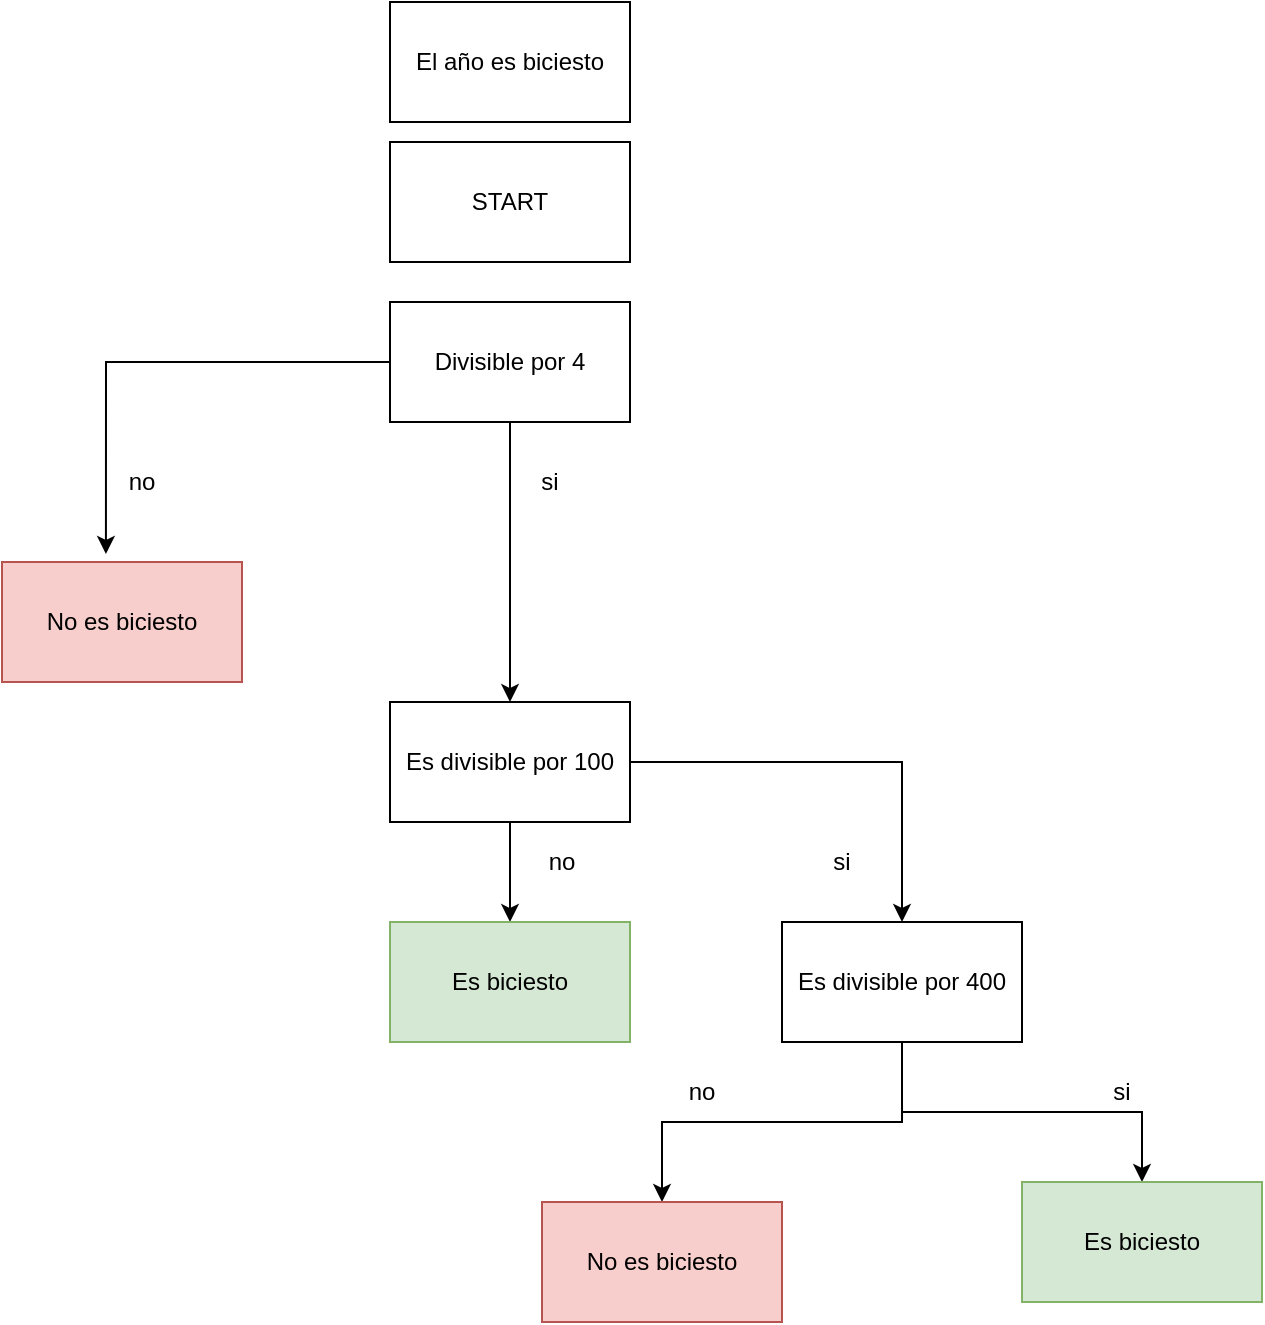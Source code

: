 <mxfile version="14.9.8" type="github">
  <diagram id="g5jMb7HpO-AHkic2RKpR" name="Page-1">
    <mxGraphModel dx="1320" dy="482" grid="1" gridSize="10" guides="1" tooltips="1" connect="1" arrows="1" fold="1" page="1" pageScale="1" pageWidth="827" pageHeight="1169" math="0" shadow="0">
      <root>
        <mxCell id="0" />
        <mxCell id="1" parent="0" />
        <mxCell id="a2o3oEvBNjE2nXLNJ3qG-1" value="El año es biciesto" style="rounded=0;whiteSpace=wrap;html=1;" vertex="1" parent="1">
          <mxGeometry x="354" y="40" width="120" height="60" as="geometry" />
        </mxCell>
        <mxCell id="a2o3oEvBNjE2nXLNJ3qG-2" value="START" style="rounded=0;whiteSpace=wrap;html=1;" vertex="1" parent="1">
          <mxGeometry x="354" y="110" width="120" height="60" as="geometry" />
        </mxCell>
        <mxCell id="a2o3oEvBNjE2nXLNJ3qG-6" style="edgeStyle=orthogonalEdgeStyle;rounded=0;orthogonalLoop=1;jettySize=auto;html=1;entryX=0.433;entryY=-0.067;entryDx=0;entryDy=0;entryPerimeter=0;" edge="1" parent="1" source="a2o3oEvBNjE2nXLNJ3qG-3" target="a2o3oEvBNjE2nXLNJ3qG-4">
          <mxGeometry relative="1" as="geometry" />
        </mxCell>
        <mxCell id="a2o3oEvBNjE2nXLNJ3qG-7" style="edgeStyle=orthogonalEdgeStyle;rounded=0;orthogonalLoop=1;jettySize=auto;html=1;entryX=0.5;entryY=0;entryDx=0;entryDy=0;" edge="1" parent="1" source="a2o3oEvBNjE2nXLNJ3qG-3" target="a2o3oEvBNjE2nXLNJ3qG-5">
          <mxGeometry relative="1" as="geometry" />
        </mxCell>
        <mxCell id="a2o3oEvBNjE2nXLNJ3qG-3" value="Divisible por 4" style="rounded=0;whiteSpace=wrap;html=1;" vertex="1" parent="1">
          <mxGeometry x="354" y="190" width="120" height="60" as="geometry" />
        </mxCell>
        <mxCell id="a2o3oEvBNjE2nXLNJ3qG-4" value="No es biciesto" style="rounded=0;whiteSpace=wrap;html=1;fillColor=#f8cecc;strokeColor=#b85450;" vertex="1" parent="1">
          <mxGeometry x="160" y="320" width="120" height="60" as="geometry" />
        </mxCell>
        <mxCell id="a2o3oEvBNjE2nXLNJ3qG-13" style="edgeStyle=orthogonalEdgeStyle;rounded=0;orthogonalLoop=1;jettySize=auto;html=1;entryX=0.5;entryY=0;entryDx=0;entryDy=0;" edge="1" parent="1" source="a2o3oEvBNjE2nXLNJ3qG-5" target="a2o3oEvBNjE2nXLNJ3qG-11">
          <mxGeometry relative="1" as="geometry" />
        </mxCell>
        <mxCell id="a2o3oEvBNjE2nXLNJ3qG-14" style="edgeStyle=orthogonalEdgeStyle;rounded=0;orthogonalLoop=1;jettySize=auto;html=1;" edge="1" parent="1" source="a2o3oEvBNjE2nXLNJ3qG-5" target="a2o3oEvBNjE2nXLNJ3qG-12">
          <mxGeometry relative="1" as="geometry" />
        </mxCell>
        <mxCell id="a2o3oEvBNjE2nXLNJ3qG-5" value="Es divisible por 100" style="rounded=0;whiteSpace=wrap;html=1;" vertex="1" parent="1">
          <mxGeometry x="354" y="390" width="120" height="60" as="geometry" />
        </mxCell>
        <mxCell id="a2o3oEvBNjE2nXLNJ3qG-8" value="si" style="text;html=1;strokeColor=none;fillColor=none;align=center;verticalAlign=middle;whiteSpace=wrap;rounded=0;" vertex="1" parent="1">
          <mxGeometry x="414" y="270" width="40" height="20" as="geometry" />
        </mxCell>
        <mxCell id="a2o3oEvBNjE2nXLNJ3qG-9" value="no" style="text;html=1;strokeColor=none;fillColor=none;align=center;verticalAlign=middle;whiteSpace=wrap;rounded=0;" vertex="1" parent="1">
          <mxGeometry x="210" y="270" width="40" height="20" as="geometry" />
        </mxCell>
        <mxCell id="a2o3oEvBNjE2nXLNJ3qG-11" value="Es biciesto" style="rounded=0;whiteSpace=wrap;html=1;fillColor=#d5e8d4;strokeColor=#82b366;" vertex="1" parent="1">
          <mxGeometry x="354" y="500" width="120" height="60" as="geometry" />
        </mxCell>
        <mxCell id="a2o3oEvBNjE2nXLNJ3qG-22" style="edgeStyle=orthogonalEdgeStyle;rounded=0;orthogonalLoop=1;jettySize=auto;html=1;" edge="1" parent="1" source="a2o3oEvBNjE2nXLNJ3qG-12" target="a2o3oEvBNjE2nXLNJ3qG-20">
          <mxGeometry relative="1" as="geometry" />
        </mxCell>
        <mxCell id="a2o3oEvBNjE2nXLNJ3qG-23" style="edgeStyle=orthogonalEdgeStyle;rounded=0;orthogonalLoop=1;jettySize=auto;html=1;" edge="1" parent="1" source="a2o3oEvBNjE2nXLNJ3qG-12" target="a2o3oEvBNjE2nXLNJ3qG-21">
          <mxGeometry relative="1" as="geometry" />
        </mxCell>
        <mxCell id="a2o3oEvBNjE2nXLNJ3qG-12" value="Es divisible por 400" style="rounded=0;whiteSpace=wrap;html=1;" vertex="1" parent="1">
          <mxGeometry x="550" y="500" width="120" height="60" as="geometry" />
        </mxCell>
        <mxCell id="a2o3oEvBNjE2nXLNJ3qG-18" value="no" style="text;html=1;strokeColor=none;fillColor=none;align=center;verticalAlign=middle;whiteSpace=wrap;rounded=0;" vertex="1" parent="1">
          <mxGeometry x="420" y="460" width="40" height="20" as="geometry" />
        </mxCell>
        <mxCell id="a2o3oEvBNjE2nXLNJ3qG-19" value="si" style="text;html=1;strokeColor=none;fillColor=none;align=center;verticalAlign=middle;whiteSpace=wrap;rounded=0;" vertex="1" parent="1">
          <mxGeometry x="560" y="460" width="40" height="20" as="geometry" />
        </mxCell>
        <mxCell id="a2o3oEvBNjE2nXLNJ3qG-20" value="No es biciesto" style="rounded=0;whiteSpace=wrap;html=1;fillColor=#f8cecc;strokeColor=#b85450;" vertex="1" parent="1">
          <mxGeometry x="430" y="640" width="120" height="60" as="geometry" />
        </mxCell>
        <mxCell id="a2o3oEvBNjE2nXLNJ3qG-21" value="Es biciesto" style="rounded=0;whiteSpace=wrap;html=1;fillColor=#d5e8d4;strokeColor=#82b366;" vertex="1" parent="1">
          <mxGeometry x="670" y="630" width="120" height="60" as="geometry" />
        </mxCell>
        <mxCell id="a2o3oEvBNjE2nXLNJ3qG-24" value="no" style="text;html=1;strokeColor=none;fillColor=none;align=center;verticalAlign=middle;whiteSpace=wrap;rounded=0;" vertex="1" parent="1">
          <mxGeometry x="490" y="575" width="40" height="20" as="geometry" />
        </mxCell>
        <mxCell id="a2o3oEvBNjE2nXLNJ3qG-25" value="si" style="text;html=1;strokeColor=none;fillColor=none;align=center;verticalAlign=middle;whiteSpace=wrap;rounded=0;" vertex="1" parent="1">
          <mxGeometry x="700" y="575" width="40" height="20" as="geometry" />
        </mxCell>
      </root>
    </mxGraphModel>
  </diagram>
</mxfile>
